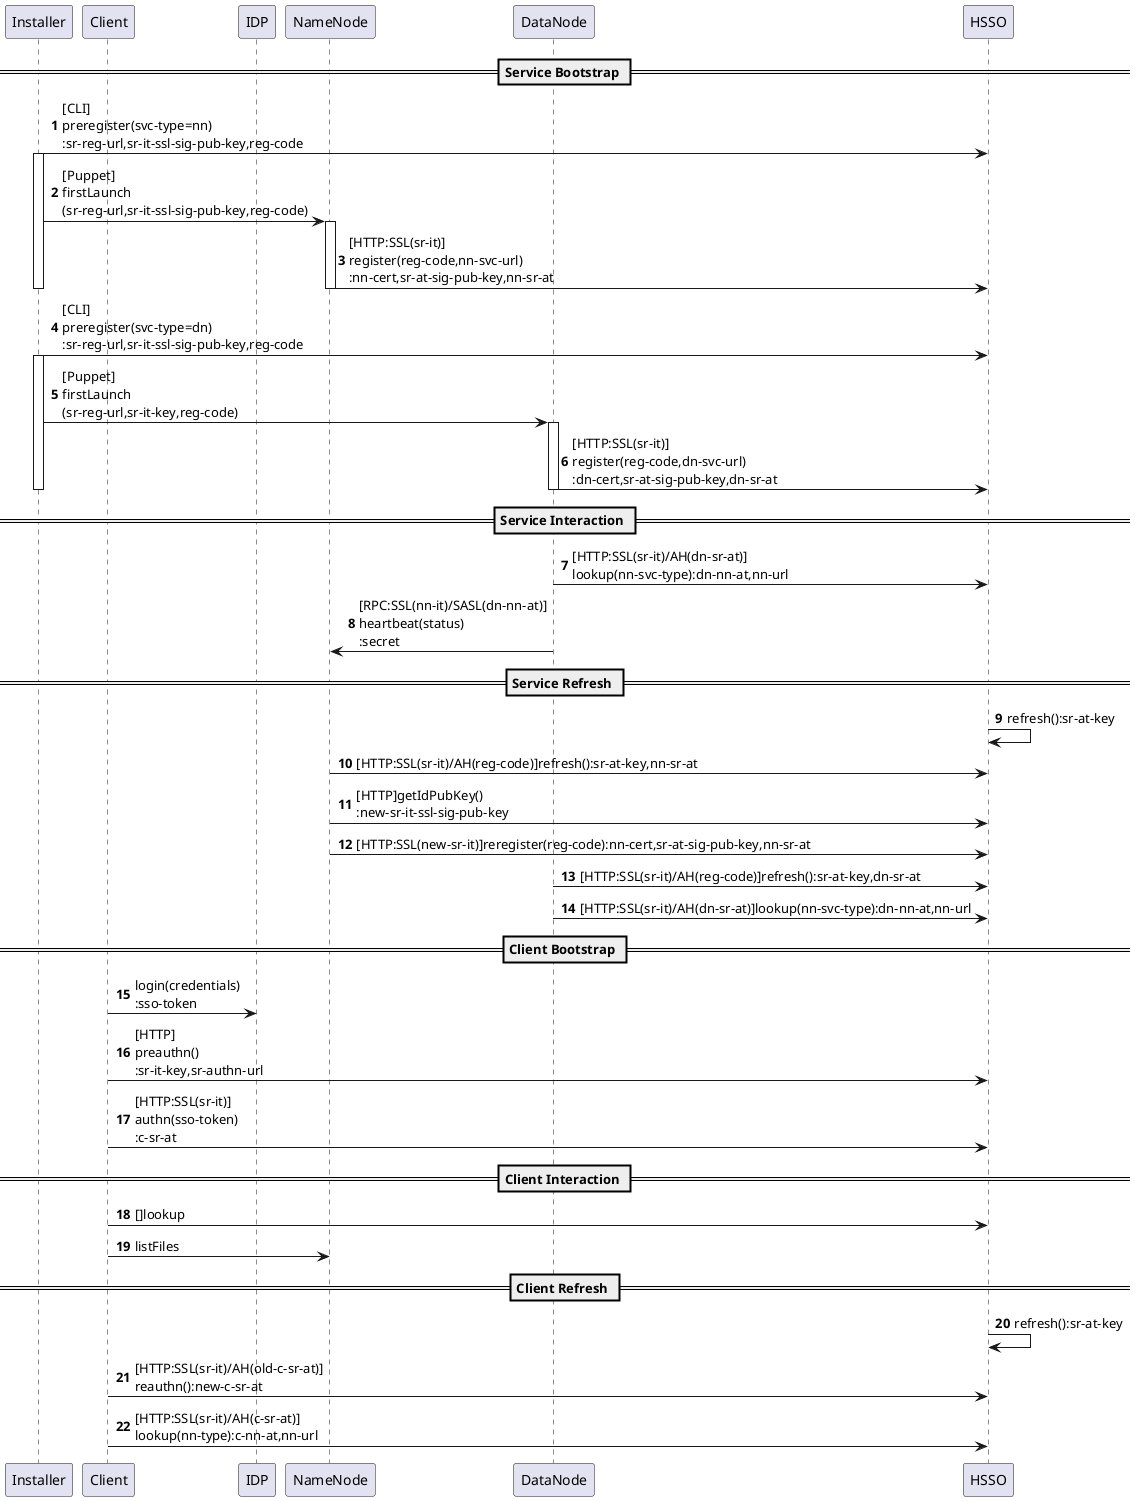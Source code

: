@startuml
autonumber

participant Installer as I
participant Client as C
participant IDP as IDP
participant NameNode as NN
participant DataNode as DN
participant HSSO as SR

== Service Bootstrap ==

I->SR: [CLI]\npreregister(svc-type=nn)\n:sr-reg-url,sr-it-ssl-sig-pub-key,reg-code
  activate I
  I->NN: [Puppet]\nfirstLaunch\n(sr-reg-url,sr-it-ssl-sig-pub-key,reg-code)
    activate NN
    NN->SR: [HTTP:SSL(sr-it)]\nregister(reg-code,nn-svc-url)\n:nn-cert,sr-at-sig-pub-key,nn-sr-at
    deactivate NN
  deactivate I

I->SR: [CLI]\npreregister(svc-type=dn)\n:sr-reg-url,sr-it-ssl-sig-pub-key,reg-code
  activate I
  I->DN: [Puppet]\nfirstLaunch\n(sr-reg-url,sr-it-key,reg-code)
    activate DN
    DN->SR: [HTTP:SSL(sr-it)]\nregister(reg-code,dn-svc-url)\n:dn-cert,sr-at-sig-pub-key,dn-sr-at
    deactivate DN
  deactivate I

== Service Interaction ==

DN->SR:[HTTP:SSL(sr-it)/AH(dn-sr-at)]\nlookup(nn-svc-type):dn-nn-at,nn-url
DN->NN: [RPC:SSL(nn-it)/SASL(dn-nn-at)]\nheartbeat(status)\n:secret

== Service Refresh ==

SR->SR: refresh():sr-at-key
NN->SR: [HTTP:SSL(sr-it)/AH(reg-code)]refresh():sr-at-key,nn-sr-at
'Trojan?
NN->SR: [HTTP]getIdPubKey()\n:new-sr-it-ssl-sig-pub-key
NN->SR: [HTTP:SSL(new-sr-it)]reregister(reg-code):nn-cert,sr-at-sig-pub-key,nn-sr-at

'TODO: Make this match NN above.
DN->SR: [HTTP:SSL(sr-it)/AH(reg-code)]refresh():sr-at-key,dn-sr-at
DN->SR: [HTTP:SSL(sr-it)/AH(dn-sr-at)]lookup(nn-svc-type):dn-nn-at,nn-url

== Client Bootstrap ==

C->IDP: login(credentials)\n:sso-token
C->SR: [HTTP]\npreauthn()\n:sr-it-key,sr-authn-url
C->SR: [HTTP:SSL(sr-it)]\nauthn(sso-token)\n:c-sr-at

== Client Interaction ==

C->SR: []lookup
C->NN: listFiles

== Client Refresh ==

SR->SR: refresh():sr-at-key
C->SR: [HTTP:SSL(sr-it)/AH(old-c-sr-at)]\nreauthn():new-c-sr-at
C->SR: [HTTP:SSL(sr-it)/AH(c-sr-at)]\nlookup(nn-type):c-nn-at,nn-url

@enduml